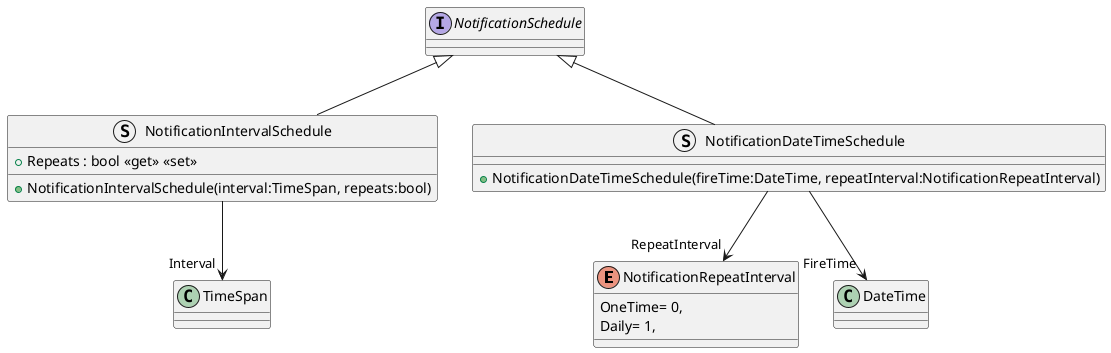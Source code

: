 @startuml
enum NotificationRepeatInterval {
    OneTime= 0,
    Daily= 1,
}
interface NotificationSchedule {
}
struct NotificationIntervalSchedule {
    + Repeats : bool <<get>> <<set>>
    + NotificationIntervalSchedule(interval:TimeSpan, repeats:bool)
}
struct NotificationDateTimeSchedule {
    + NotificationDateTimeSchedule(fireTime:DateTime, repeatInterval:NotificationRepeatInterval)
}
NotificationSchedule <|-- NotificationIntervalSchedule
NotificationIntervalSchedule --> "Interval" TimeSpan
NotificationSchedule <|-- NotificationDateTimeSchedule
NotificationDateTimeSchedule --> "FireTime" DateTime
NotificationDateTimeSchedule --> "RepeatInterval" NotificationRepeatInterval
@enduml
